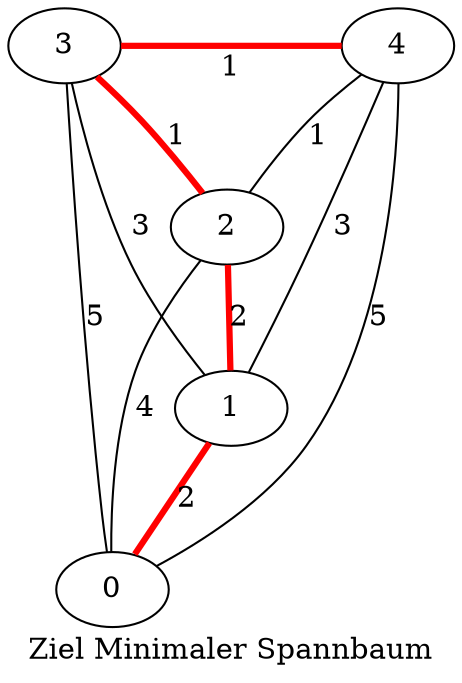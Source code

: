 graph {
  0 -- 1 [label="2", weight="2", color=red, penwidth=3];
  1 -- 2 [label="2", weight="2", color=red, penwidth=3];
  2 -- 3 [label="1", weight="1", color=red, penwidth=3];
  3 -- 4 [label="1", weight="1", color=red, penwidth=3];

  0 -- 2 [label="4", weight="4"];
  0 -- 3 [label="5", weight="5"]; 
  0 -- 4 [label="5", weight="5"]; 
  1 -- 3 [label="3", weight="3"];
  1 -- 4 [label="3", weight="3"];
  2 -- 4 [label="1", weight="1"];


  K=1
  label="Ziel Minimaler Spannbaum"

  {rank=same;3,4}
  {rank=same;0}
  {rank=same;1}
  {rank=same;2}

  rankdir=BT
  center=true
}
